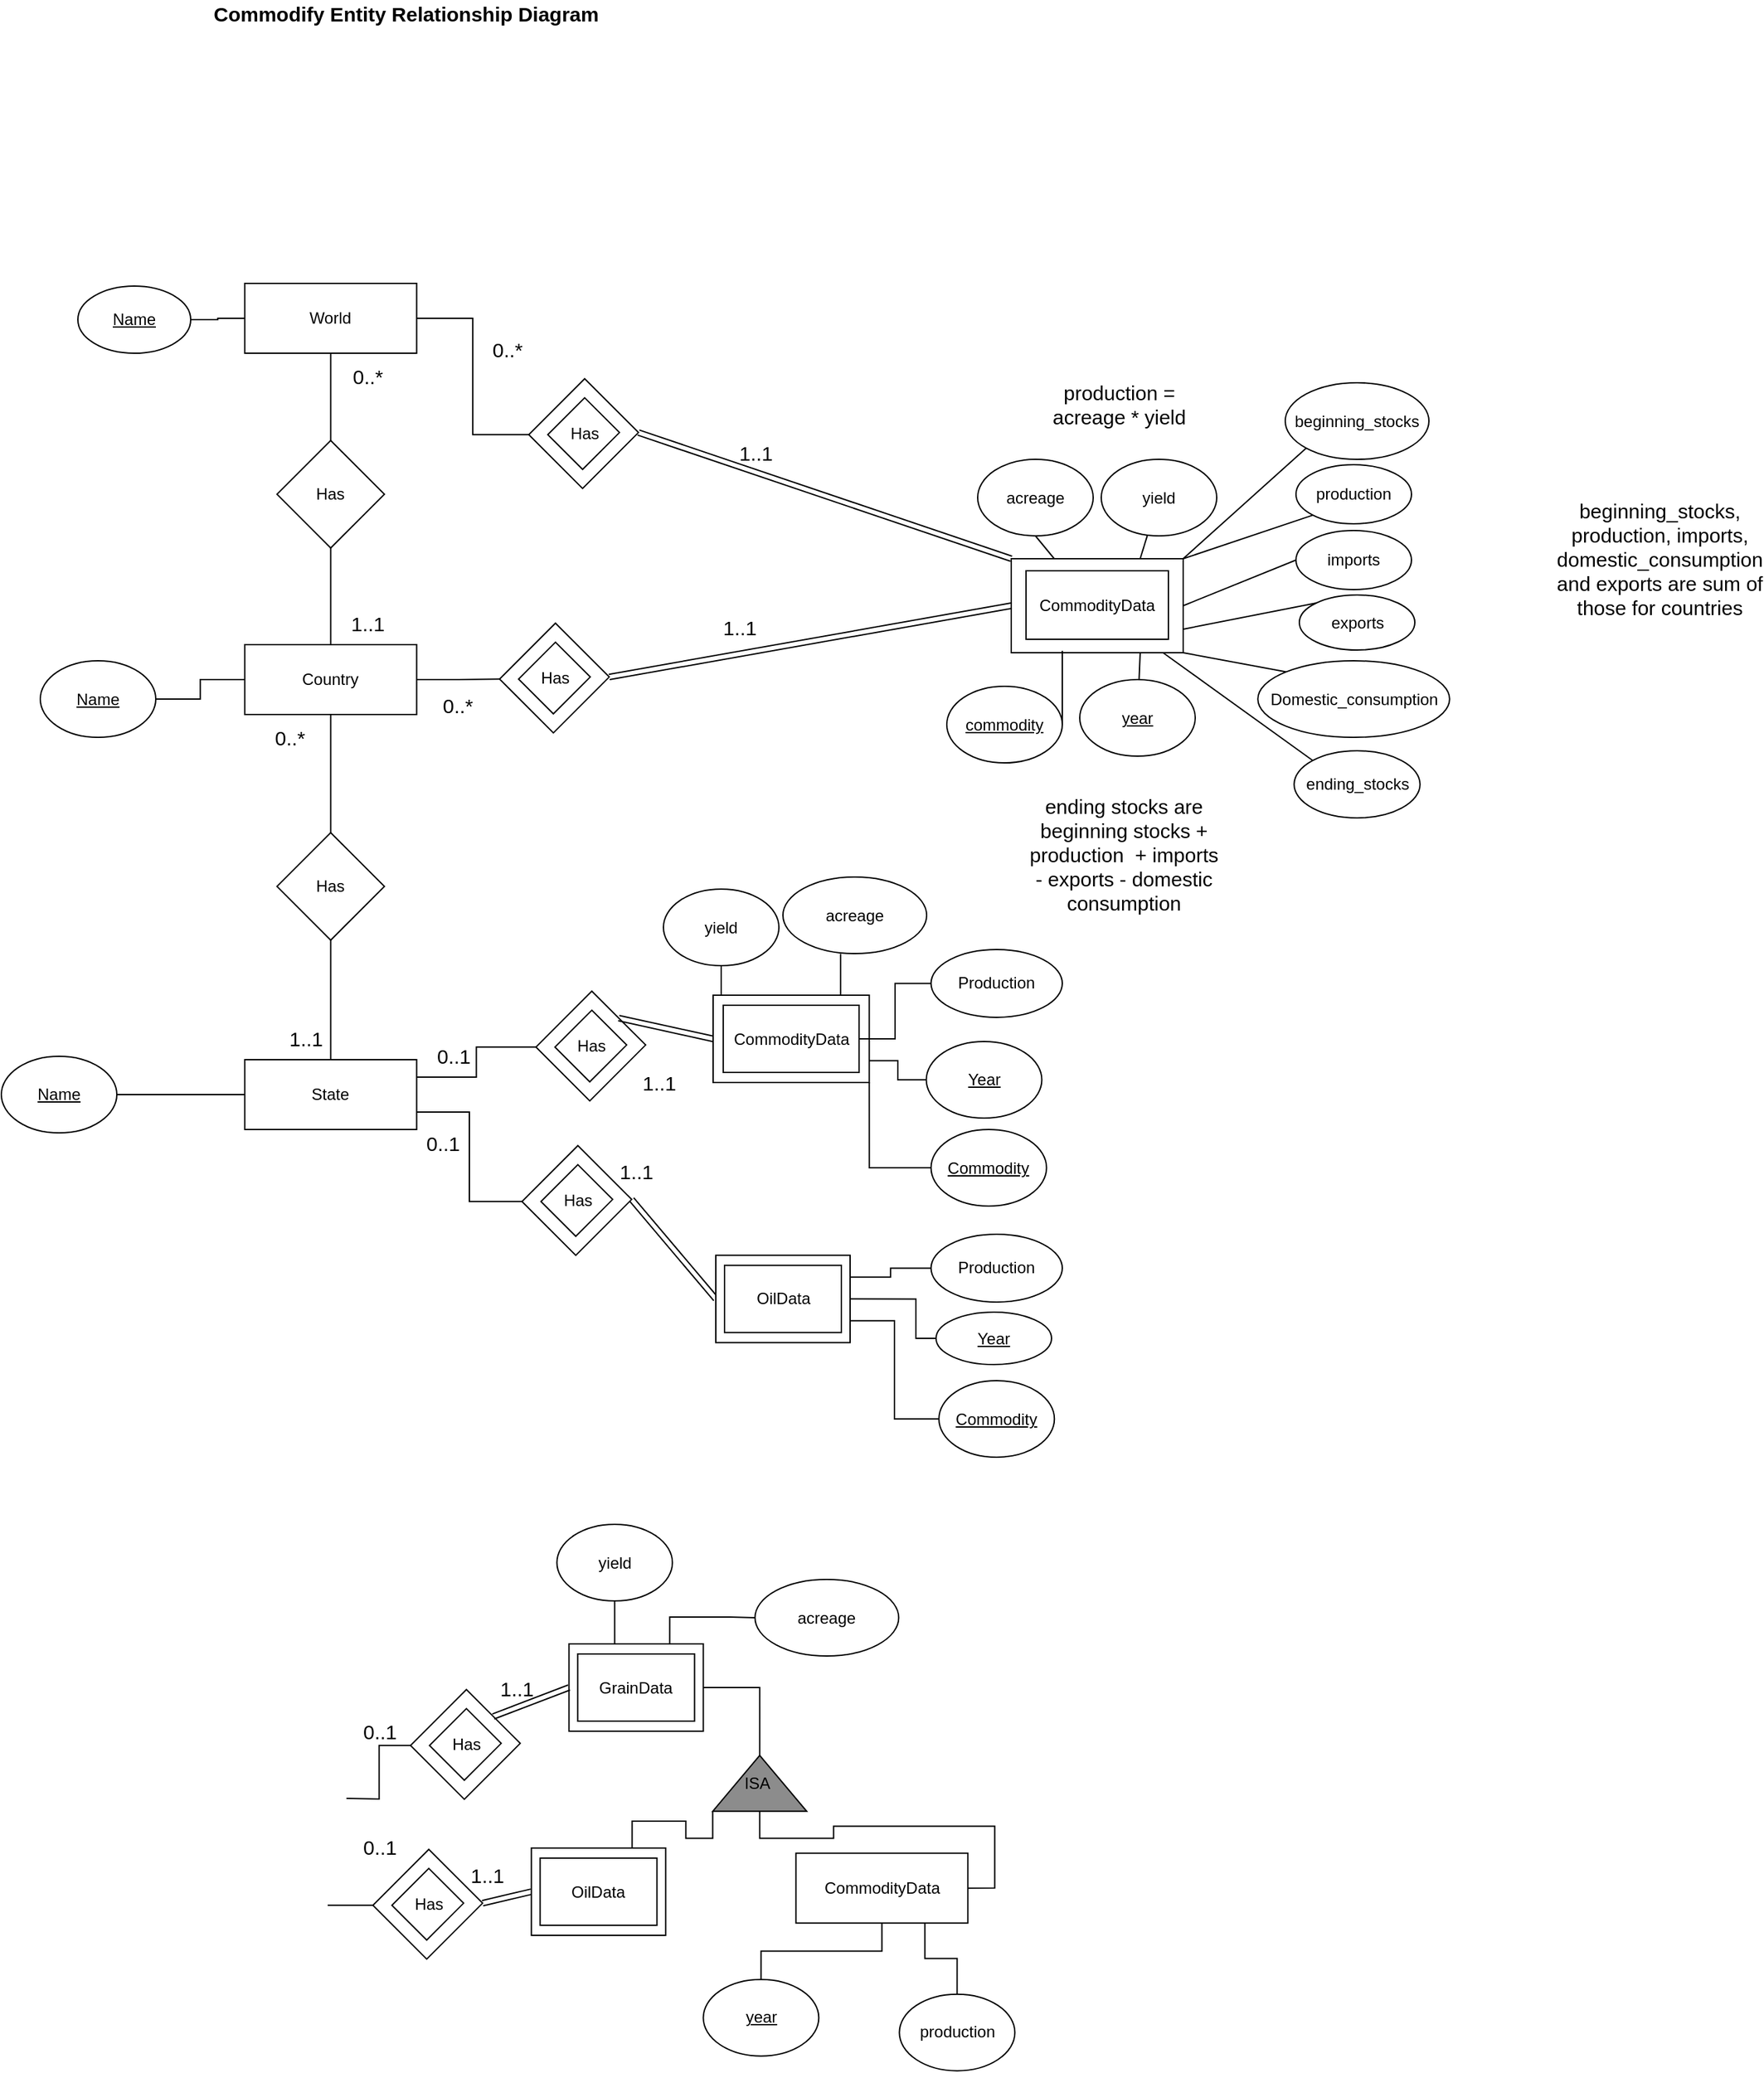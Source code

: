 <mxfile version="14.4.2" type="github">
  <diagram id="awrVuAoCNWXj-BxwwY8W" name="Page-1">
    <mxGraphModel dx="1673" dy="848" grid="0" gridSize="10" guides="1" tooltips="1" connect="1" arrows="1" fold="1" page="1" pageScale="1" pageWidth="850" pageHeight="1100" math="0" shadow="0">
      <root>
        <mxCell id="0" />
        <mxCell id="1" parent="0" />
        <mxCell id="FX2rXBRW-lGvqEh_019G-1" value="Commodify Entity Relationship Diagram" style="text;html=1;strokeColor=none;fillColor=none;align=center;verticalAlign=middle;whiteSpace=wrap;rounded=0;fontStyle=1;fontSize=15;" parent="1" vertex="1">
          <mxGeometry x="320.5" y="50" width="350.5" height="20" as="geometry" />
        </mxCell>
        <mxCell id="FX2rXBRW-lGvqEh_019G-6" value="&lt;u&gt;year&lt;/u&gt;" style="ellipse;whiteSpace=wrap;html=1;" parent="1" vertex="1">
          <mxGeometry x="998" y="556" width="86" height="57" as="geometry" />
        </mxCell>
        <mxCell id="FX2rXBRW-lGvqEh_019G-7" value="&lt;u&gt;commodity&lt;/u&gt;" style="ellipse;whiteSpace=wrap;html=1;" parent="1" vertex="1">
          <mxGeometry x="899" y="561" width="86" height="57" as="geometry" />
        </mxCell>
        <mxCell id="FX2rXBRW-lGvqEh_019G-8" value="beginning_stocks" style="ellipse;whiteSpace=wrap;html=1;" parent="1" vertex="1">
          <mxGeometry x="1151" y="335" width="107" height="57" as="geometry" />
        </mxCell>
        <mxCell id="FX2rXBRW-lGvqEh_019G-9" value="imports" style="ellipse;whiteSpace=wrap;html=1;" parent="1" vertex="1">
          <mxGeometry x="1159" y="445" width="86" height="44" as="geometry" />
        </mxCell>
        <mxCell id="FX2rXBRW-lGvqEh_019G-10" value="production" style="ellipse;whiteSpace=wrap;html=1;" parent="1" vertex="1">
          <mxGeometry x="1159.01" y="396" width="86" height="44" as="geometry" />
        </mxCell>
        <mxCell id="FX2rXBRW-lGvqEh_019G-11" value="exports" style="ellipse;whiteSpace=wrap;html=1;" parent="1" vertex="1">
          <mxGeometry x="1161.5" y="493" width="86" height="41" as="geometry" />
        </mxCell>
        <mxCell id="FX2rXBRW-lGvqEh_019G-12" value="" style="endArrow=none;html=1;entryX=0.75;entryY=1;entryDx=0;entryDy=0;" parent="1" source="FX2rXBRW-lGvqEh_019G-6" target="FX2rXBRW-lGvqEh_019G-5" edge="1">
          <mxGeometry width="50" height="50" relative="1" as="geometry">
            <mxPoint x="974" y="663" as="sourcePoint" />
            <mxPoint x="1024" y="613" as="targetPoint" />
          </mxGeometry>
        </mxCell>
        <mxCell id="FX2rXBRW-lGvqEh_019G-13" value="" style="endArrow=none;html=1;exitX=1;exitY=0.5;exitDx=0;exitDy=0;entryX=0.297;entryY=0.981;entryDx=0;entryDy=0;entryPerimeter=0;" parent="1" source="FX2rXBRW-lGvqEh_019G-7" target="FX2rXBRW-lGvqEh_019G-5" edge="1">
          <mxGeometry width="50" height="50" relative="1" as="geometry">
            <mxPoint x="897" y="455" as="sourcePoint" />
            <mxPoint x="978" y="523" as="targetPoint" />
          </mxGeometry>
        </mxCell>
        <mxCell id="FX2rXBRW-lGvqEh_019G-14" value="" style="endArrow=none;html=1;exitX=0;exitY=1;exitDx=0;exitDy=0;entryX=1;entryY=0;entryDx=0;entryDy=0;" parent="1" source="FX2rXBRW-lGvqEh_019G-8" edge="1" target="FX2rXBRW-lGvqEh_019G-5">
          <mxGeometry width="50" height="50" relative="1" as="geometry">
            <mxPoint x="906" y="443" as="sourcePoint" />
            <mxPoint x="1109" y="354" as="targetPoint" />
          </mxGeometry>
        </mxCell>
        <mxCell id="FX2rXBRW-lGvqEh_019G-15" value="" style="endArrow=none;html=1;fontSize=15;exitX=1;exitY=0;exitDx=0;exitDy=0;entryX=0;entryY=1;entryDx=0;entryDy=0;" parent="1" source="FX2rXBRW-lGvqEh_019G-5" target="FX2rXBRW-lGvqEh_019G-10" edge="1">
          <mxGeometry width="50" height="50" relative="1" as="geometry">
            <mxPoint x="975" y="650" as="sourcePoint" />
            <mxPoint x="1025" y="600" as="targetPoint" />
          </mxGeometry>
        </mxCell>
        <mxCell id="FX2rXBRW-lGvqEh_019G-16" value="" style="endArrow=none;html=1;fontSize=15;exitX=1;exitY=0.5;exitDx=0;exitDy=0;entryX=0;entryY=0.5;entryDx=0;entryDy=0;" parent="1" source="FX2rXBRW-lGvqEh_019G-5" target="FX2rXBRW-lGvqEh_019G-9" edge="1">
          <mxGeometry width="50" height="50" relative="1" as="geometry">
            <mxPoint x="975" y="650" as="sourcePoint" />
            <mxPoint x="1149" y="492" as="targetPoint" />
          </mxGeometry>
        </mxCell>
        <mxCell id="FX2rXBRW-lGvqEh_019G-17" value="" style="endArrow=none;html=1;fontSize=15;entryX=1;entryY=0.75;entryDx=0;entryDy=0;exitX=0;exitY=0;exitDx=0;exitDy=0;" parent="1" source="FX2rXBRW-lGvqEh_019G-11" target="FX2rXBRW-lGvqEh_019G-5" edge="1">
          <mxGeometry width="50" height="50" relative="1" as="geometry">
            <mxPoint x="1135" y="596" as="sourcePoint" />
            <mxPoint x="1025" y="600" as="targetPoint" />
          </mxGeometry>
        </mxCell>
        <mxCell id="FX2rXBRW-lGvqEh_019G-19" value="acreage" style="ellipse;whiteSpace=wrap;html=1;" parent="1" vertex="1">
          <mxGeometry x="922" y="392" width="86" height="57" as="geometry" />
        </mxCell>
        <mxCell id="FX2rXBRW-lGvqEh_019G-20" value="" style="endArrow=none;html=1;fontSize=15;exitX=0.25;exitY=0;exitDx=0;exitDy=0;entryX=0.5;entryY=1;entryDx=0;entryDy=0;" parent="1" source="FX2rXBRW-lGvqEh_019G-5" target="FX2rXBRW-lGvqEh_019G-19" edge="1">
          <mxGeometry width="50" height="50" relative="1" as="geometry">
            <mxPoint x="965" y="521" as="sourcePoint" />
            <mxPoint x="1015" y="471" as="targetPoint" />
          </mxGeometry>
        </mxCell>
        <mxCell id="FX2rXBRW-lGvqEh_019G-23" value="1..1" style="text;html=1;strokeColor=none;fillColor=none;align=center;verticalAlign=middle;whiteSpace=wrap;rounded=0;fontSize=15;" parent="1" vertex="1">
          <mxGeometry x="725" y="508" width="40" height="18" as="geometry" />
        </mxCell>
        <mxCell id="0lMx6nH-BZG6Sv3tBxdw-7" style="edgeStyle=orthogonalEdgeStyle;rounded=0;orthogonalLoop=1;jettySize=auto;html=1;exitX=1;exitY=0.5;exitDx=0;exitDy=0;entryX=0;entryY=0;entryDx=0;entryDy=0;entryPerimeter=0;endArrow=none;endFill=0;" edge="1" parent="1" target="0lMx6nH-BZG6Sv3tBxdw-5">
          <mxGeometry relative="1" as="geometry">
            <mxPoint x="451.94" y="1389" as="sourcePoint" />
          </mxGeometry>
        </mxCell>
        <mxCell id="FX2rXBRW-lGvqEh_019G-24" value="State" style="rounded=0;whiteSpace=wrap;html=1;" parent="1" vertex="1">
          <mxGeometry x="376.25" y="839" width="128" height="52" as="geometry" />
        </mxCell>
        <mxCell id="0lMx6nH-BZG6Sv3tBxdw-12" style="edgeStyle=orthogonalEdgeStyle;rounded=0;orthogonalLoop=1;jettySize=auto;html=1;exitX=0.5;exitY=0;exitDx=0;exitDy=0;entryX=0.5;entryY=1;entryDx=0;entryDy=0;endArrow=none;endFill=0;" edge="1" parent="1" source="FX2rXBRW-lGvqEh_019G-25" target="0lMx6nH-BZG6Sv3tBxdw-9">
          <mxGeometry relative="1" as="geometry" />
        </mxCell>
        <mxCell id="FX2rXBRW-lGvqEh_019G-25" value="&lt;u&gt;year&lt;/u&gt;" style="ellipse;whiteSpace=wrap;html=1;" parent="1" vertex="1">
          <mxGeometry x="717.69" y="1523.84" width="86" height="57" as="geometry" />
        </mxCell>
        <mxCell id="FX2rXBRW-lGvqEh_019G-27" value="acreage" style="ellipse;whiteSpace=wrap;html=1;" parent="1" vertex="1">
          <mxGeometry x="756.19" y="1226" width="107" height="57" as="geometry" />
        </mxCell>
        <mxCell id="FX2rXBRW-lGvqEh_019G-29" value="yield" style="ellipse;whiteSpace=wrap;html=1;" parent="1" vertex="1">
          <mxGeometry x="608.69" y="1185" width="86" height="57" as="geometry" />
        </mxCell>
        <mxCell id="FX2rXBRW-lGvqEh_019G-39" value="1..1" style="text;html=1;strokeColor=none;fillColor=none;align=center;verticalAlign=middle;whiteSpace=wrap;rounded=0;fontSize=15;" parent="1" vertex="1">
          <mxGeometry x="402.25" y="813" width="40" height="20" as="geometry" />
        </mxCell>
        <mxCell id="FX2rXBRW-lGvqEh_019G-40" value="" style="endArrow=none;html=1;fontSize=15;entryX=0.5;entryY=1;entryDx=0;entryDy=0;exitX=0.5;exitY=0;exitDx=0;exitDy=0;" parent="1" source="FX2rXBRW-lGvqEh_019G-24" target="0lMx6nH-BZG6Sv3tBxdw-49" edge="1">
          <mxGeometry width="50" height="50" relative="1" as="geometry">
            <mxPoint x="395" y="818" as="sourcePoint" />
            <mxPoint x="440.25" y="744.426" as="targetPoint" />
          </mxGeometry>
        </mxCell>
        <mxCell id="n6RVcKBgCD9liKFhx9LF-6" value="ending stocks are beginning stocks + production&amp;nbsp; + imports - exports - domestic consumption" style="text;html=1;strokeColor=none;fillColor=none;align=center;verticalAlign=middle;whiteSpace=wrap;rounded=0;fontSize=15;" parent="1" vertex="1">
          <mxGeometry x="959" y="624" width="144" height="123" as="geometry" />
        </mxCell>
        <mxCell id="n6RVcKBgCD9liKFhx9LF-8" value="yield" style="ellipse;whiteSpace=wrap;html=1;" parent="1" vertex="1">
          <mxGeometry x="1014" y="392" width="86" height="57" as="geometry" />
        </mxCell>
        <mxCell id="n6RVcKBgCD9liKFhx9LF-9" value="" style="endArrow=none;html=1;fontSize=15;exitX=0.75;exitY=0;exitDx=0;exitDy=0;" parent="1" source="FX2rXBRW-lGvqEh_019G-5" target="n6RVcKBgCD9liKFhx9LF-8" edge="1">
          <mxGeometry width="50" height="50" relative="1" as="geometry">
            <mxPoint x="1349" y="325" as="sourcePoint" />
            <mxPoint x="1252" y="367" as="targetPoint" />
          </mxGeometry>
        </mxCell>
        <mxCell id="n6RVcKBgCD9liKFhx9LF-11" value="production = acreage * yield" style="text;html=1;strokeColor=none;fillColor=none;align=center;verticalAlign=middle;whiteSpace=wrap;rounded=0;fontSize=15;" parent="1" vertex="1">
          <mxGeometry x="971" y="313" width="113" height="75" as="geometry" />
        </mxCell>
        <mxCell id="n6RVcKBgCD9liKFhx9LF-13" value="beginning_stocks, production, imports, domestic_consumption and exports are sum of those for countries" style="text;html=1;strokeColor=none;fillColor=none;align=center;verticalAlign=middle;whiteSpace=wrap;rounded=0;fontSize=15;" parent="1" vertex="1">
          <mxGeometry x="1356" y="401" width="148" height="129" as="geometry" />
        </mxCell>
        <mxCell id="n6RVcKBgCD9liKFhx9LF-16" value="ending_stocks" style="ellipse;whiteSpace=wrap;html=1;" parent="1" vertex="1">
          <mxGeometry x="1157.62" y="609" width="93.75" height="50" as="geometry" />
        </mxCell>
        <mxCell id="n6RVcKBgCD9liKFhx9LF-17" value="" style="endArrow=none;html=1;fontSize=15;exitX=0;exitY=0;exitDx=0;exitDy=0;entryX=0.883;entryY=1;entryDx=0;entryDy=0;entryPerimeter=0;" parent="1" source="n6RVcKBgCD9liKFhx9LF-16" target="FX2rXBRW-lGvqEh_019G-5" edge="1">
          <mxGeometry width="50" height="50" relative="1" as="geometry">
            <mxPoint x="975" y="348" as="sourcePoint" />
            <mxPoint x="1094" y="565" as="targetPoint" />
          </mxGeometry>
        </mxCell>
        <mxCell id="0lMx6nH-BZG6Sv3tBxdw-27" style="edgeStyle=orthogonalEdgeStyle;rounded=0;orthogonalLoop=1;jettySize=auto;html=1;exitX=0.5;exitY=0;exitDx=0;exitDy=0;entryX=0.75;entryY=1;entryDx=0;entryDy=0;endArrow=none;endFill=0;" edge="1" parent="1" source="n6RVcKBgCD9liKFhx9LF-20" target="0lMx6nH-BZG6Sv3tBxdw-9">
          <mxGeometry relative="1" as="geometry" />
        </mxCell>
        <mxCell id="n6RVcKBgCD9liKFhx9LF-20" value="production" style="ellipse;whiteSpace=wrap;html=1;" parent="1" vertex="1">
          <mxGeometry x="863.69" y="1534.84" width="86" height="57" as="geometry" />
        </mxCell>
        <mxCell id="0lMx6nH-BZG6Sv3tBxdw-3" style="edgeStyle=orthogonalEdgeStyle;rounded=0;orthogonalLoop=1;jettySize=auto;html=1;exitX=1;exitY=0.5;exitDx=0;exitDy=0;entryX=0;entryY=0.5;entryDx=0;entryDy=0;endArrow=none;endFill=0;" edge="1" parent="1" source="0lMx6nH-BZG6Sv3tBxdw-2" target="FX2rXBRW-lGvqEh_019G-24">
          <mxGeometry relative="1" as="geometry" />
        </mxCell>
        <mxCell id="0lMx6nH-BZG6Sv3tBxdw-2" value="&lt;u&gt;Name&lt;/u&gt;" style="ellipse;whiteSpace=wrap;html=1;" vertex="1" parent="1">
          <mxGeometry x="195" y="836.5" width="86" height="57" as="geometry" />
        </mxCell>
        <mxCell id="0lMx6nH-BZG6Sv3tBxdw-9" value="CommodityData" style="rounded=0;whiteSpace=wrap;html=1;" vertex="1" parent="1">
          <mxGeometry x="786.69" y="1429.84" width="128" height="52" as="geometry" />
        </mxCell>
        <mxCell id="0lMx6nH-BZG6Sv3tBxdw-13" value="" style="shape=link;html=1;rounded=0;endArrow=none;endFill=0;strokeColor=#000000;entryX=0;entryY=0.5;entryDx=0;entryDy=0;exitX=1;exitY=1;exitDx=0;exitDy=0;exitPerimeter=0;" edge="1" parent="1" source="0lMx6nH-BZG6Sv3tBxdw-61" target="0lMx6nH-BZG6Sv3tBxdw-29">
          <mxGeometry relative="1" as="geometry">
            <mxPoint x="683.44" y="1363" as="sourcePoint" />
            <mxPoint x="677.692" y="1305.571" as="targetPoint" />
          </mxGeometry>
        </mxCell>
        <mxCell id="0lMx6nH-BZG6Sv3tBxdw-16" style="edgeStyle=orthogonalEdgeStyle;rounded=0;orthogonalLoop=1;jettySize=auto;html=1;exitX=0.5;exitY=1;exitDx=0;exitDy=0;entryX=1;entryY=0.5;entryDx=0;entryDy=0;endArrow=none;endFill=0;exitPerimeter=0;" edge="1" parent="1" source="0lMx6nH-BZG6Sv3tBxdw-14" target="0lMx6nH-BZG6Sv3tBxdw-9">
          <mxGeometry relative="1" as="geometry" />
        </mxCell>
        <mxCell id="0lMx6nH-BZG6Sv3tBxdw-17" value="" style="group" vertex="1" connectable="0" parent="1">
          <mxGeometry x="724.69" y="1357" width="70" height="41.68" as="geometry" />
        </mxCell>
        <mxCell id="0lMx6nH-BZG6Sv3tBxdw-14" value="" style="verticalLabelPosition=bottom;verticalAlign=top;html=1;shape=mxgraph.basic.acute_triangle;dx=0.5;fillColor=#8C8C8C;" vertex="1" parent="0lMx6nH-BZG6Sv3tBxdw-17">
          <mxGeometry width="70" height="41.68" as="geometry" />
        </mxCell>
        <mxCell id="0lMx6nH-BZG6Sv3tBxdw-15" value="ISA" style="text;html=1;strokeColor=none;fillColor=none;align=center;verticalAlign=middle;whiteSpace=wrap;rounded=0;" vertex="1" parent="0lMx6nH-BZG6Sv3tBxdw-17">
          <mxGeometry x="13" y="10.84" width="40" height="20" as="geometry" />
        </mxCell>
        <mxCell id="0lMx6nH-BZG6Sv3tBxdw-18" value="" style="group" vertex="1" connectable="0" parent="1">
          <mxGeometry x="499.688" y="1308.003" width="81.664" height="81.664" as="geometry" />
        </mxCell>
        <mxCell id="0lMx6nH-BZG6Sv3tBxdw-5" value="" style="verticalLabelPosition=bottom;verticalAlign=top;html=1;shape=mxgraph.basic.frame;dx=10;rotation=-45;" vertex="1" parent="0lMx6nH-BZG6Sv3tBxdw-18">
          <mxGeometry x="11.412" y="12.507" width="58.84" height="56.65" as="geometry" />
        </mxCell>
        <mxCell id="0lMx6nH-BZG6Sv3tBxdw-6" value="Has" style="text;html=1;align=center;verticalAlign=middle;resizable=0;points=[];autosize=1;" vertex="1" parent="0lMx6nH-BZG6Sv3tBxdw-18">
          <mxGeometry x="20.832" y="30.827" width="40" height="20" as="geometry" />
        </mxCell>
        <mxCell id="0lMx6nH-BZG6Sv3tBxdw-23" value="" style="group" vertex="1" connectable="0" parent="1">
          <mxGeometry x="617.69" y="1274" width="100" height="65" as="geometry" />
        </mxCell>
        <mxCell id="0lMx6nH-BZG6Sv3tBxdw-21" value="" style="rounded=0;whiteSpace=wrap;html=1;" vertex="1" parent="0lMx6nH-BZG6Sv3tBxdw-23">
          <mxGeometry width="100" height="65" as="geometry" />
        </mxCell>
        <mxCell id="0lMx6nH-BZG6Sv3tBxdw-22" value="GrainData" style="whiteSpace=wrap;html=1;fillColor=#FFFFFF;" vertex="1" parent="0lMx6nH-BZG6Sv3tBxdw-23">
          <mxGeometry x="6.5" y="7.5" width="87" height="50" as="geometry" />
        </mxCell>
        <mxCell id="0lMx6nH-BZG6Sv3tBxdw-26" style="edgeStyle=orthogonalEdgeStyle;rounded=0;orthogonalLoop=1;jettySize=auto;html=1;exitX=1;exitY=0.5;exitDx=0;exitDy=0;entryX=0;entryY=0;entryDx=35;entryDy=0;entryPerimeter=0;endArrow=none;endFill=0;" edge="1" parent="1" source="0lMx6nH-BZG6Sv3tBxdw-21" target="0lMx6nH-BZG6Sv3tBxdw-14">
          <mxGeometry relative="1" as="geometry" />
        </mxCell>
        <mxCell id="0lMx6nH-BZG6Sv3tBxdw-28" value="" style="group" vertex="1" connectable="0" parent="1">
          <mxGeometry x="589.69" y="1426" width="100" height="65" as="geometry" />
        </mxCell>
        <mxCell id="0lMx6nH-BZG6Sv3tBxdw-29" value="" style="rounded=0;whiteSpace=wrap;html=1;" vertex="1" parent="0lMx6nH-BZG6Sv3tBxdw-28">
          <mxGeometry width="100" height="65" as="geometry" />
        </mxCell>
        <mxCell id="0lMx6nH-BZG6Sv3tBxdw-30" value="OilData" style="whiteSpace=wrap;html=1;fillColor=#FFFFFF;" vertex="1" parent="0lMx6nH-BZG6Sv3tBxdw-28">
          <mxGeometry x="6.5" y="7.5" width="87" height="50" as="geometry" />
        </mxCell>
        <mxCell id="0lMx6nH-BZG6Sv3tBxdw-39" value="" style="shape=link;html=1;rounded=0;endArrow=none;endFill=0;strokeColor=#000000;entryX=1;entryY=0.5;entryDx=0;entryDy=0;exitX=0;exitY=0.5;exitDx=0;exitDy=0;entryPerimeter=0;" edge="1" parent="1" source="0lMx6nH-BZG6Sv3tBxdw-21" target="0lMx6nH-BZG6Sv3tBxdw-5">
          <mxGeometry relative="1" as="geometry">
            <mxPoint x="595.352" y="1398.231" as="sourcePoint" />
            <mxPoint x="599.69" y="1468.5" as="targetPoint" />
          </mxGeometry>
        </mxCell>
        <mxCell id="0lMx6nH-BZG6Sv3tBxdw-40" style="edgeStyle=orthogonalEdgeStyle;rounded=0;orthogonalLoop=1;jettySize=auto;html=1;exitX=0;exitY=1;exitDx=0;exitDy=0;exitPerimeter=0;entryX=0.75;entryY=0;entryDx=0;entryDy=0;endArrow=none;endFill=0;" edge="1" parent="1" source="0lMx6nH-BZG6Sv3tBxdw-14" target="0lMx6nH-BZG6Sv3tBxdw-29">
          <mxGeometry relative="1" as="geometry" />
        </mxCell>
        <mxCell id="0lMx6nH-BZG6Sv3tBxdw-41" style="edgeStyle=orthogonalEdgeStyle;rounded=0;orthogonalLoop=1;jettySize=auto;html=1;exitX=0.5;exitY=0;exitDx=0;exitDy=0;entryX=0.5;entryY=1;entryDx=0;entryDy=0;endArrow=none;endFill=0;" edge="1" parent="1" source="0lMx6nH-BZG6Sv3tBxdw-21" target="FX2rXBRW-lGvqEh_019G-29">
          <mxGeometry relative="1" as="geometry" />
        </mxCell>
        <mxCell id="0lMx6nH-BZG6Sv3tBxdw-42" style="edgeStyle=orthogonalEdgeStyle;rounded=0;orthogonalLoop=1;jettySize=auto;html=1;exitX=0.75;exitY=0;exitDx=0;exitDy=0;entryX=0;entryY=0.5;entryDx=0;entryDy=0;endArrow=none;endFill=0;" edge="1" parent="1" source="0lMx6nH-BZG6Sv3tBxdw-21" target="FX2rXBRW-lGvqEh_019G-27">
          <mxGeometry relative="1" as="geometry" />
        </mxCell>
        <mxCell id="0lMx6nH-BZG6Sv3tBxdw-43" value="0..1" style="text;html=1;strokeColor=none;fillColor=none;align=center;verticalAlign=middle;whiteSpace=wrap;rounded=0;fontSize=15;" vertex="1" parent="1">
          <mxGeometry x="457.19" y="1329" width="40" height="20" as="geometry" />
        </mxCell>
        <mxCell id="0lMx6nH-BZG6Sv3tBxdw-44" value="1..1" style="text;html=1;strokeColor=none;fillColor=none;align=center;verticalAlign=middle;whiteSpace=wrap;rounded=0;fontSize=15;" vertex="1" parent="1">
          <mxGeometry x="558.69" y="1296.5" width="40" height="20" as="geometry" />
        </mxCell>
        <mxCell id="0lMx6nH-BZG6Sv3tBxdw-45" value="1..1" style="text;html=1;strokeColor=none;fillColor=none;align=center;verticalAlign=middle;whiteSpace=wrap;rounded=0;fontSize=15;" vertex="1" parent="1">
          <mxGeometry x="536.69" y="1436" width="40" height="20" as="geometry" />
        </mxCell>
        <mxCell id="0lMx6nH-BZG6Sv3tBxdw-55" value="" style="edgeStyle=orthogonalEdgeStyle;rounded=0;orthogonalLoop=1;jettySize=auto;html=1;endArrow=none;endFill=0;" edge="1" parent="1" source="0lMx6nH-BZG6Sv3tBxdw-47" target="0lMx6nH-BZG6Sv3tBxdw-54">
          <mxGeometry relative="1" as="geometry" />
        </mxCell>
        <mxCell id="0lMx6nH-BZG6Sv3tBxdw-68" style="edgeStyle=orthogonalEdgeStyle;rounded=0;orthogonalLoop=1;jettySize=auto;html=1;exitX=1;exitY=0.5;exitDx=0;exitDy=0;entryX=0;entryY=0;entryDx=0;entryDy=0;entryPerimeter=0;endArrow=none;endFill=0;" edge="1" parent="1" source="0lMx6nH-BZG6Sv3tBxdw-47" target="0lMx6nH-BZG6Sv3tBxdw-66">
          <mxGeometry relative="1" as="geometry" />
        </mxCell>
        <mxCell id="0lMx6nH-BZG6Sv3tBxdw-74" value="" style="edgeStyle=orthogonalEdgeStyle;rounded=0;orthogonalLoop=1;jettySize=auto;html=1;endArrow=none;endFill=0;entryX=0.5;entryY=1;entryDx=0;entryDy=0;" edge="1" parent="1" source="0lMx6nH-BZG6Sv3tBxdw-47" target="0lMx6nH-BZG6Sv3tBxdw-82">
          <mxGeometry relative="1" as="geometry" />
        </mxCell>
        <mxCell id="0lMx6nH-BZG6Sv3tBxdw-47" value="Country" style="rounded=0;whiteSpace=wrap;html=1;" vertex="1" parent="1">
          <mxGeometry x="376.25" y="530" width="128" height="52" as="geometry" />
        </mxCell>
        <mxCell id="0lMx6nH-BZG6Sv3tBxdw-52" value="" style="edgeStyle=orthogonalEdgeStyle;rounded=0;orthogonalLoop=1;jettySize=auto;html=1;endArrow=none;endFill=0;" edge="1" parent="1" source="0lMx6nH-BZG6Sv3tBxdw-49" target="0lMx6nH-BZG6Sv3tBxdw-47">
          <mxGeometry relative="1" as="geometry" />
        </mxCell>
        <mxCell id="0lMx6nH-BZG6Sv3tBxdw-49" value="Has" style="rhombus;whiteSpace=wrap;html=1;rounded=0;" vertex="1" parent="1">
          <mxGeometry x="400.25" y="670" width="80" height="80" as="geometry" />
        </mxCell>
        <mxCell id="0lMx6nH-BZG6Sv3tBxdw-53" value="0..*" style="text;html=1;strokeColor=none;fillColor=none;align=center;verticalAlign=middle;whiteSpace=wrap;rounded=0;fontSize=15;" vertex="1" parent="1">
          <mxGeometry x="390" y="589" width="40" height="20" as="geometry" />
        </mxCell>
        <mxCell id="0lMx6nH-BZG6Sv3tBxdw-54" value="&lt;u&gt;Name&lt;/u&gt;" style="ellipse;whiteSpace=wrap;html=1;" vertex="1" parent="1">
          <mxGeometry x="224" y="542" width="86" height="57" as="geometry" />
        </mxCell>
        <mxCell id="0lMx6nH-BZG6Sv3tBxdw-60" value="" style="group" vertex="1" connectable="0" parent="1">
          <mxGeometry x="471.688" y="1427.003" width="81.664" height="81.664" as="geometry" />
        </mxCell>
        <mxCell id="0lMx6nH-BZG6Sv3tBxdw-61" value="" style="verticalLabelPosition=bottom;verticalAlign=top;html=1;shape=mxgraph.basic.frame;dx=10;rotation=-45;" vertex="1" parent="0lMx6nH-BZG6Sv3tBxdw-60">
          <mxGeometry x="11.412" y="12.507" width="58.84" height="56.65" as="geometry" />
        </mxCell>
        <mxCell id="0lMx6nH-BZG6Sv3tBxdw-62" value="Has" style="text;html=1;align=center;verticalAlign=middle;resizable=0;points=[];autosize=1;" vertex="1" parent="0lMx6nH-BZG6Sv3tBxdw-60">
          <mxGeometry x="20.832" y="30.827" width="40" height="20" as="geometry" />
        </mxCell>
        <mxCell id="0lMx6nH-BZG6Sv3tBxdw-64" value="0..1" style="text;html=1;strokeColor=none;fillColor=none;align=center;verticalAlign=middle;whiteSpace=wrap;rounded=0;fontSize=15;" vertex="1" parent="1">
          <mxGeometry x="457.19" y="1415" width="40" height="20" as="geometry" />
        </mxCell>
        <mxCell id="0lMx6nH-BZG6Sv3tBxdw-65" value="" style="group" vertex="1" connectable="0" parent="1">
          <mxGeometry x="565.998" y="514.003" width="81.664" height="81.664" as="geometry" />
        </mxCell>
        <mxCell id="0lMx6nH-BZG6Sv3tBxdw-66" value="" style="verticalLabelPosition=bottom;verticalAlign=top;html=1;shape=mxgraph.basic.frame;dx=10;rotation=-45;" vertex="1" parent="0lMx6nH-BZG6Sv3tBxdw-65">
          <mxGeometry x="11.412" y="12.507" width="58.84" height="56.65" as="geometry" />
        </mxCell>
        <mxCell id="0lMx6nH-BZG6Sv3tBxdw-67" value="Has" style="text;html=1;align=center;verticalAlign=middle;resizable=0;points=[];autosize=1;" vertex="1" parent="0lMx6nH-BZG6Sv3tBxdw-65">
          <mxGeometry x="20.832" y="30.827" width="40" height="20" as="geometry" />
        </mxCell>
        <mxCell id="0lMx6nH-BZG6Sv3tBxdw-71" value="" style="shape=link;html=1;rounded=0;endArrow=none;endFill=0;strokeColor=#000000;entryX=0;entryY=0.5;entryDx=0;entryDy=0;exitX=1;exitY=1;exitDx=0;exitDy=0;exitPerimeter=0;" edge="1" parent="1" source="0lMx6nH-BZG6Sv3tBxdw-66" target="FX2rXBRW-lGvqEh_019G-5">
          <mxGeometry relative="1" as="geometry">
            <mxPoint x="615.662" y="953.061" as="sourcePoint" />
            <mxPoint x="652" y="944.5" as="targetPoint" />
          </mxGeometry>
        </mxCell>
        <mxCell id="0lMx6nH-BZG6Sv3tBxdw-72" value="0..*" style="text;html=1;strokeColor=none;fillColor=none;align=center;verticalAlign=middle;whiteSpace=wrap;rounded=0;fontSize=15;" vertex="1" parent="1">
          <mxGeometry x="515" y="564.5" width="40" height="20" as="geometry" />
        </mxCell>
        <mxCell id="0lMx6nH-BZG6Sv3tBxdw-85" value="" style="edgeStyle=orthogonalEdgeStyle;rounded=0;orthogonalLoop=1;jettySize=auto;html=1;endArrow=none;endFill=0;" edge="1" parent="1" source="0lMx6nH-BZG6Sv3tBxdw-73" target="0lMx6nH-BZG6Sv3tBxdw-84">
          <mxGeometry relative="1" as="geometry" />
        </mxCell>
        <mxCell id="0lMx6nH-BZG6Sv3tBxdw-73" value="World" style="rounded=0;whiteSpace=wrap;html=1;" vertex="1" parent="1">
          <mxGeometry x="376.25" y="261" width="128" height="52" as="geometry" />
        </mxCell>
        <mxCell id="0lMx6nH-BZG6Sv3tBxdw-76" value="Domestic_consumption" style="ellipse;whiteSpace=wrap;html=1;" vertex="1" parent="1">
          <mxGeometry x="1130.63" y="542" width="142.76" height="57" as="geometry" />
        </mxCell>
        <mxCell id="0lMx6nH-BZG6Sv3tBxdw-77" value="" style="endArrow=none;html=1;fontSize=15;exitX=0;exitY=0;exitDx=0;exitDy=0;entryX=1;entryY=1;entryDx=0;entryDy=0;" edge="1" parent="1" source="0lMx6nH-BZG6Sv3tBxdw-76" target="FX2rXBRW-lGvqEh_019G-5">
          <mxGeometry width="50" height="50" relative="1" as="geometry">
            <mxPoint x="980.98" y="294" as="sourcePoint" />
            <mxPoint x="1066.004" y="464" as="targetPoint" />
          </mxGeometry>
        </mxCell>
        <mxCell id="0lMx6nH-BZG6Sv3tBxdw-82" value="Has" style="rhombus;whiteSpace=wrap;html=1;rounded=0;" vertex="1" parent="1">
          <mxGeometry x="400.25" y="378" width="80" height="80" as="geometry" />
        </mxCell>
        <mxCell id="0lMx6nH-BZG6Sv3tBxdw-83" value="" style="edgeStyle=orthogonalEdgeStyle;rounded=0;orthogonalLoop=1;jettySize=auto;html=1;endArrow=none;endFill=0;entryX=0.5;entryY=0;entryDx=0;entryDy=0;exitX=0.5;exitY=1;exitDx=0;exitDy=0;" edge="1" parent="1" source="0lMx6nH-BZG6Sv3tBxdw-73" target="0lMx6nH-BZG6Sv3tBxdw-82">
          <mxGeometry relative="1" as="geometry">
            <mxPoint x="450.25" y="540" as="sourcePoint" />
            <mxPoint x="450.25" y="445" as="targetPoint" />
          </mxGeometry>
        </mxCell>
        <mxCell id="0lMx6nH-BZG6Sv3tBxdw-84" value="&lt;u&gt;Name&lt;/u&gt;" style="ellipse;whiteSpace=wrap;html=1;rounded=0;" vertex="1" parent="1">
          <mxGeometry x="252" y="263" width="84" height="50" as="geometry" />
        </mxCell>
        <mxCell id="0lMx6nH-BZG6Sv3tBxdw-86" value="1..1" style="text;html=1;strokeColor=none;fillColor=none;align=center;verticalAlign=middle;whiteSpace=wrap;rounded=0;fontSize=15;" vertex="1" parent="1">
          <mxGeometry x="448" y="503.5" width="40" height="20" as="geometry" />
        </mxCell>
        <mxCell id="0lMx6nH-BZG6Sv3tBxdw-87" value="0..*" style="text;html=1;strokeColor=none;fillColor=none;align=center;verticalAlign=middle;whiteSpace=wrap;rounded=0;fontSize=15;" vertex="1" parent="1">
          <mxGeometry x="448" y="320" width="40" height="20" as="geometry" />
        </mxCell>
        <mxCell id="0lMx6nH-BZG6Sv3tBxdw-88" value="1..1" style="text;html=1;strokeColor=none;fillColor=none;align=center;verticalAlign=middle;whiteSpace=wrap;rounded=0;fontSize=15;" vertex="1" parent="1">
          <mxGeometry x="737" y="378" width="40" height="18" as="geometry" />
        </mxCell>
        <mxCell id="0lMx6nH-BZG6Sv3tBxdw-89" style="edgeStyle=orthogonalEdgeStyle;rounded=0;orthogonalLoop=1;jettySize=auto;html=1;exitX=1;exitY=0.5;exitDx=0;exitDy=0;entryX=0;entryY=0;entryDx=0;entryDy=0;entryPerimeter=0;endArrow=none;endFill=0;" edge="1" parent="1" target="0lMx6nH-BZG6Sv3tBxdw-91" source="0lMx6nH-BZG6Sv3tBxdw-73">
          <mxGeometry relative="1" as="geometry">
            <mxPoint x="526" y="374.0" as="sourcePoint" />
          </mxGeometry>
        </mxCell>
        <mxCell id="0lMx6nH-BZG6Sv3tBxdw-90" value="" style="group" vertex="1" connectable="0" parent="1">
          <mxGeometry x="587.748" y="332.003" width="81.664" height="81.664" as="geometry" />
        </mxCell>
        <mxCell id="0lMx6nH-BZG6Sv3tBxdw-91" value="" style="verticalLabelPosition=bottom;verticalAlign=top;html=1;shape=mxgraph.basic.frame;dx=10;rotation=-45;" vertex="1" parent="0lMx6nH-BZG6Sv3tBxdw-90">
          <mxGeometry x="11.412" y="12.507" width="58.84" height="56.65" as="geometry" />
        </mxCell>
        <mxCell id="0lMx6nH-BZG6Sv3tBxdw-92" value="Has" style="text;html=1;align=center;verticalAlign=middle;resizable=0;points=[];autosize=1;" vertex="1" parent="0lMx6nH-BZG6Sv3tBxdw-90">
          <mxGeometry x="20.832" y="30.827" width="40" height="20" as="geometry" />
        </mxCell>
        <mxCell id="0lMx6nH-BZG6Sv3tBxdw-93" value="" style="shape=link;html=1;rounded=0;endArrow=none;endFill=0;strokeColor=#000000;entryX=0;entryY=0;entryDx=0;entryDy=0;exitX=1;exitY=1;exitDx=0;exitDy=0;exitPerimeter=0;" edge="1" parent="1" source="0lMx6nH-BZG6Sv3tBxdw-91" target="FX2rXBRW-lGvqEh_019G-5">
          <mxGeometry relative="1" as="geometry">
            <mxPoint x="637.412" y="771.061" as="sourcePoint" />
            <mxPoint x="968.75" y="310.0" as="targetPoint" />
          </mxGeometry>
        </mxCell>
        <mxCell id="0lMx6nH-BZG6Sv3tBxdw-94" value="0..*" style="text;html=1;strokeColor=none;fillColor=none;align=center;verticalAlign=middle;whiteSpace=wrap;rounded=0;fontSize=15;" vertex="1" parent="1">
          <mxGeometry x="552" y="300" width="40" height="20" as="geometry" />
        </mxCell>
        <mxCell id="0lMx6nH-BZG6Sv3tBxdw-96" style="edgeStyle=orthogonalEdgeStyle;rounded=0;orthogonalLoop=1;jettySize=auto;html=1;exitX=0;exitY=0;exitDx=0;exitDy=0;exitPerimeter=0;endArrow=none;endFill=0;" edge="1" parent="1" source="0lMx6nH-BZG6Sv3tBxdw-61">
          <mxGeometry relative="1" as="geometry">
            <mxPoint x="437.999" y="1468.059" as="targetPoint" />
          </mxGeometry>
        </mxCell>
        <mxCell id="0lMx6nH-BZG6Sv3tBxdw-98" value="" style="group" vertex="1" connectable="0" parent="1">
          <mxGeometry x="947" y="466" width="128" height="70" as="geometry" />
        </mxCell>
        <mxCell id="FX2rXBRW-lGvqEh_019G-5" value="" style="rounded=0;whiteSpace=wrap;html=1;fillColor=none;" parent="0lMx6nH-BZG6Sv3tBxdw-98" vertex="1">
          <mxGeometry width="128" height="70" as="geometry" />
        </mxCell>
        <mxCell id="0lMx6nH-BZG6Sv3tBxdw-97" value="CommodityData" style="rounded=0;whiteSpace=wrap;html=1;" vertex="1" parent="0lMx6nH-BZG6Sv3tBxdw-98">
          <mxGeometry x="11" y="9" width="106" height="51" as="geometry" />
        </mxCell>
        <mxCell id="0lMx6nH-BZG6Sv3tBxdw-99" style="edgeStyle=orthogonalEdgeStyle;rounded=0;orthogonalLoop=1;jettySize=auto;html=1;exitX=1;exitY=0.25;exitDx=0;exitDy=0;entryX=0;entryY=0;entryDx=0;entryDy=0;entryPerimeter=0;endArrow=none;endFill=0;" edge="1" parent="1" target="0lMx6nH-BZG6Sv3tBxdw-106" source="FX2rXBRW-lGvqEh_019G-24">
          <mxGeometry relative="1" as="geometry">
            <mxPoint x="558" y="938" as="sourcePoint" />
          </mxGeometry>
        </mxCell>
        <mxCell id="0lMx6nH-BZG6Sv3tBxdw-100" value="acreage" style="ellipse;whiteSpace=wrap;html=1;" vertex="1" parent="1">
          <mxGeometry x="777" y="703" width="107" height="57" as="geometry" />
        </mxCell>
        <mxCell id="0lMx6nH-BZG6Sv3tBxdw-101" value="yield" style="ellipse;whiteSpace=wrap;html=1;" vertex="1" parent="1">
          <mxGeometry x="688" y="712" width="86" height="57" as="geometry" />
        </mxCell>
        <mxCell id="0lMx6nH-BZG6Sv3tBxdw-105" value="" style="group" vertex="1" connectable="0" parent="1">
          <mxGeometry x="593.088" y="788.003" width="81.664" height="81.664" as="geometry" />
        </mxCell>
        <mxCell id="0lMx6nH-BZG6Sv3tBxdw-106" value="" style="verticalLabelPosition=bottom;verticalAlign=top;html=1;shape=mxgraph.basic.frame;dx=10;rotation=-45;" vertex="1" parent="0lMx6nH-BZG6Sv3tBxdw-105">
          <mxGeometry x="11.412" y="12.507" width="58.84" height="56.65" as="geometry" />
        </mxCell>
        <mxCell id="0lMx6nH-BZG6Sv3tBxdw-107" value="Has" style="text;html=1;align=center;verticalAlign=middle;resizable=0;points=[];autosize=1;" vertex="1" parent="0lMx6nH-BZG6Sv3tBxdw-105">
          <mxGeometry x="20.832" y="30.827" width="40" height="20" as="geometry" />
        </mxCell>
        <mxCell id="0lMx6nH-BZG6Sv3tBxdw-108" value="" style="group" vertex="1" connectable="0" parent="1">
          <mxGeometry x="725" y="791" width="116.25" height="65" as="geometry" />
        </mxCell>
        <mxCell id="0lMx6nH-BZG6Sv3tBxdw-109" value="" style="rounded=0;whiteSpace=wrap;html=1;" vertex="1" parent="0lMx6nH-BZG6Sv3tBxdw-108">
          <mxGeometry width="116.25" height="65" as="geometry" />
        </mxCell>
        <mxCell id="0lMx6nH-BZG6Sv3tBxdw-110" value="CommodityData" style="whiteSpace=wrap;html=1;fillColor=#FFFFFF;" vertex="1" parent="0lMx6nH-BZG6Sv3tBxdw-108">
          <mxGeometry x="7.556" y="7.5" width="101.138" height="50" as="geometry" />
        </mxCell>
        <mxCell id="0lMx6nH-BZG6Sv3tBxdw-112" value="" style="shape=link;html=1;rounded=0;endArrow=none;endFill=0;strokeColor=#000000;entryX=1;entryY=0.5;entryDx=0;entryDy=0;exitX=0;exitY=0.5;exitDx=0;exitDy=0;entryPerimeter=0;" edge="1" parent="1" source="0lMx6nH-BZG6Sv3tBxdw-109" target="0lMx6nH-BZG6Sv3tBxdw-106">
          <mxGeometry relative="1" as="geometry">
            <mxPoint x="701.412" y="947.231" as="sourcePoint" />
            <mxPoint x="705.75" y="1017.5" as="targetPoint" />
          </mxGeometry>
        </mxCell>
        <mxCell id="0lMx6nH-BZG6Sv3tBxdw-113" style="edgeStyle=orthogonalEdgeStyle;rounded=0;orthogonalLoop=1;jettySize=auto;html=1;exitX=0.25;exitY=0;exitDx=0;exitDy=0;entryX=0.5;entryY=1;entryDx=0;entryDy=0;endArrow=none;endFill=0;" edge="1" parent="1" source="0lMx6nH-BZG6Sv3tBxdw-109" target="0lMx6nH-BZG6Sv3tBxdw-101">
          <mxGeometry relative="1" as="geometry" />
        </mxCell>
        <mxCell id="0lMx6nH-BZG6Sv3tBxdw-114" style="edgeStyle=orthogonalEdgeStyle;rounded=0;orthogonalLoop=1;jettySize=auto;html=1;exitX=0.75;exitY=0;exitDx=0;exitDy=0;entryX=0.401;entryY=1.004;entryDx=0;entryDy=0;endArrow=none;endFill=0;entryPerimeter=0;" edge="1" parent="1" source="0lMx6nH-BZG6Sv3tBxdw-109" target="0lMx6nH-BZG6Sv3tBxdw-100">
          <mxGeometry relative="1" as="geometry" />
        </mxCell>
        <mxCell id="0lMx6nH-BZG6Sv3tBxdw-115" value="0..1" style="text;html=1;strokeColor=none;fillColor=none;align=center;verticalAlign=middle;whiteSpace=wrap;rounded=0;fontSize=15;" vertex="1" parent="1">
          <mxGeometry x="512" y="825.5" width="40" height="20" as="geometry" />
        </mxCell>
        <mxCell id="0lMx6nH-BZG6Sv3tBxdw-116" value="1..1" style="text;html=1;strokeColor=none;fillColor=none;align=center;verticalAlign=middle;whiteSpace=wrap;rounded=0;fontSize=15;" vertex="1" parent="1">
          <mxGeometry x="664.75" y="845.5" width="40" height="20" as="geometry" />
        </mxCell>
        <mxCell id="0lMx6nH-BZG6Sv3tBxdw-121" value="Production" style="ellipse;whiteSpace=wrap;html=1;fillColor=#FFFFFF;" vertex="1" parent="1">
          <mxGeometry x="887.26" y="757" width="97.74" height="50.5" as="geometry" />
        </mxCell>
        <mxCell id="0lMx6nH-BZG6Sv3tBxdw-122" value="" style="edgeStyle=orthogonalEdgeStyle;rounded=0;orthogonalLoop=1;jettySize=auto;html=1;endArrow=none;endFill=0;" edge="1" parent="1" source="0lMx6nH-BZG6Sv3tBxdw-110" target="0lMx6nH-BZG6Sv3tBxdw-121">
          <mxGeometry relative="1" as="geometry" />
        </mxCell>
        <mxCell id="0lMx6nH-BZG6Sv3tBxdw-123" value="&lt;u&gt;Year&lt;/u&gt;" style="ellipse;whiteSpace=wrap;html=1;" vertex="1" parent="1">
          <mxGeometry x="883.75" y="825.5" width="86" height="57" as="geometry" />
        </mxCell>
        <mxCell id="0lMx6nH-BZG6Sv3tBxdw-124" style="edgeStyle=orthogonalEdgeStyle;rounded=0;orthogonalLoop=1;jettySize=auto;html=1;exitX=1;exitY=0.75;exitDx=0;exitDy=0;entryX=0;entryY=0.5;entryDx=0;entryDy=0;endArrow=none;endFill=0;" edge="1" parent="1" source="0lMx6nH-BZG6Sv3tBxdw-109" target="0lMx6nH-BZG6Sv3tBxdw-123">
          <mxGeometry relative="1" as="geometry" />
        </mxCell>
        <mxCell id="0lMx6nH-BZG6Sv3tBxdw-125" value="&lt;u&gt;Commodity&lt;/u&gt;" style="ellipse;whiteSpace=wrap;html=1;" vertex="1" parent="1">
          <mxGeometry x="887.26" y="891" width="86" height="57" as="geometry" />
        </mxCell>
        <mxCell id="0lMx6nH-BZG6Sv3tBxdw-126" style="edgeStyle=orthogonalEdgeStyle;rounded=0;orthogonalLoop=1;jettySize=auto;html=1;exitX=1;exitY=1;exitDx=0;exitDy=0;entryX=0;entryY=0.5;entryDx=0;entryDy=0;endArrow=none;endFill=0;" edge="1" parent="1" source="0lMx6nH-BZG6Sv3tBxdw-109" target="0lMx6nH-BZG6Sv3tBxdw-125">
          <mxGeometry relative="1" as="geometry" />
        </mxCell>
        <mxCell id="0lMx6nH-BZG6Sv3tBxdw-127" value="" style="shape=link;html=1;rounded=0;endArrow=none;endFill=0;strokeColor=#000000;entryX=0;entryY=0.5;entryDx=0;entryDy=0;exitX=1;exitY=1;exitDx=0;exitDy=0;exitPerimeter=0;" edge="1" parent="1" source="0lMx6nH-BZG6Sv3tBxdw-133" target="0lMx6nH-BZG6Sv3tBxdw-129">
          <mxGeometry relative="1" as="geometry">
            <mxPoint x="794.44" y="839" as="sourcePoint" />
            <mxPoint x="788.692" y="781.571" as="targetPoint" />
          </mxGeometry>
        </mxCell>
        <mxCell id="0lMx6nH-BZG6Sv3tBxdw-128" value="" style="group;rotation=90;" vertex="1" connectable="0" parent="1">
          <mxGeometry x="727" y="984.67" width="100" height="65" as="geometry" />
        </mxCell>
        <mxCell id="0lMx6nH-BZG6Sv3tBxdw-129" value="" style="rounded=0;whiteSpace=wrap;html=1;" vertex="1" parent="0lMx6nH-BZG6Sv3tBxdw-128">
          <mxGeometry width="100" height="65" as="geometry" />
        </mxCell>
        <mxCell id="0lMx6nH-BZG6Sv3tBxdw-130" value="OilData" style="whiteSpace=wrap;html=1;fillColor=#FFFFFF;" vertex="1" parent="0lMx6nH-BZG6Sv3tBxdw-128">
          <mxGeometry x="6.5" y="7.5" width="87" height="50" as="geometry" />
        </mxCell>
        <mxCell id="0lMx6nH-BZG6Sv3tBxdw-131" value="1..1" style="text;html=1;strokeColor=none;fillColor=none;align=center;verticalAlign=middle;whiteSpace=wrap;rounded=0;fontSize=15;" vertex="1" parent="1">
          <mxGeometry x="647.69" y="912" width="40" height="20" as="geometry" />
        </mxCell>
        <mxCell id="0lMx6nH-BZG6Sv3tBxdw-132" value="" style="group" vertex="1" connectable="0" parent="1">
          <mxGeometry x="582.688" y="903.003" width="81.664" height="81.664" as="geometry" />
        </mxCell>
        <mxCell id="0lMx6nH-BZG6Sv3tBxdw-133" value="" style="verticalLabelPosition=bottom;verticalAlign=top;html=1;shape=mxgraph.basic.frame;dx=10;rotation=-45;" vertex="1" parent="0lMx6nH-BZG6Sv3tBxdw-132">
          <mxGeometry x="11.412" y="12.507" width="58.84" height="56.65" as="geometry" />
        </mxCell>
        <mxCell id="0lMx6nH-BZG6Sv3tBxdw-134" value="Has" style="text;html=1;align=center;verticalAlign=middle;resizable=0;points=[];autosize=1;" vertex="1" parent="0lMx6nH-BZG6Sv3tBxdw-132">
          <mxGeometry x="20.832" y="30.827" width="40" height="20" as="geometry" />
        </mxCell>
        <mxCell id="0lMx6nH-BZG6Sv3tBxdw-135" value="0..1" style="text;html=1;strokeColor=none;fillColor=none;align=center;verticalAlign=middle;whiteSpace=wrap;rounded=0;fontSize=15;" vertex="1" parent="1">
          <mxGeometry x="504.25" y="891" width="40" height="20" as="geometry" />
        </mxCell>
        <mxCell id="0lMx6nH-BZG6Sv3tBxdw-136" style="edgeStyle=orthogonalEdgeStyle;rounded=0;orthogonalLoop=1;jettySize=auto;html=1;exitX=0;exitY=0;exitDx=0;exitDy=0;exitPerimeter=0;endArrow=none;endFill=0;entryX=1;entryY=0.75;entryDx=0;entryDy=0;" edge="1" parent="1" source="0lMx6nH-BZG6Sv3tBxdw-133" target="FX2rXBRW-lGvqEh_019G-24">
          <mxGeometry relative="1" as="geometry">
            <mxPoint x="548.999" y="944.059" as="targetPoint" />
          </mxGeometry>
        </mxCell>
        <mxCell id="0lMx6nH-BZG6Sv3tBxdw-139" value="Production" style="ellipse;whiteSpace=wrap;html=1;fillColor=#FFFFFF;" vertex="1" parent="1">
          <mxGeometry x="887.26" y="969" width="97.74" height="50.5" as="geometry" />
        </mxCell>
        <mxCell id="0lMx6nH-BZG6Sv3tBxdw-141" value="&lt;u&gt;Year&lt;/u&gt;" style="ellipse;whiteSpace=wrap;html=1;" vertex="1" parent="1">
          <mxGeometry x="891" y="1027" width="86" height="39" as="geometry" />
        </mxCell>
        <mxCell id="0lMx6nH-BZG6Sv3tBxdw-142" style="edgeStyle=orthogonalEdgeStyle;rounded=0;orthogonalLoop=1;jettySize=auto;html=1;exitX=1;exitY=0.5;exitDx=0;exitDy=0;entryX=0;entryY=0.5;entryDx=0;entryDy=0;endArrow=none;endFill=0;" edge="1" parent="1" target="0lMx6nH-BZG6Sv3tBxdw-141" source="0lMx6nH-BZG6Sv3tBxdw-129">
          <mxGeometry relative="1" as="geometry">
            <mxPoint x="841.25" y="1051.75" as="sourcePoint" />
            <Array as="points">
              <mxPoint x="876" y="1017" />
              <mxPoint x="876" y="1046" />
            </Array>
          </mxGeometry>
        </mxCell>
        <mxCell id="0lMx6nH-BZG6Sv3tBxdw-143" value="&lt;u&gt;Commodity&lt;/u&gt;" style="ellipse;whiteSpace=wrap;html=1;" vertex="1" parent="1">
          <mxGeometry x="893.13" y="1078" width="86" height="57" as="geometry" />
        </mxCell>
        <mxCell id="0lMx6nH-BZG6Sv3tBxdw-144" style="edgeStyle=orthogonalEdgeStyle;rounded=0;orthogonalLoop=1;jettySize=auto;html=1;exitX=1;exitY=0.75;exitDx=0;exitDy=0;entryX=0;entryY=0.5;entryDx=0;entryDy=0;endArrow=none;endFill=0;" edge="1" parent="1" target="0lMx6nH-BZG6Sv3tBxdw-143" source="0lMx6nH-BZG6Sv3tBxdw-129">
          <mxGeometry relative="1" as="geometry">
            <mxPoint x="841.25" y="1068.0" as="sourcePoint" />
          </mxGeometry>
        </mxCell>
        <mxCell id="0lMx6nH-BZG6Sv3tBxdw-148" style="edgeStyle=orthogonalEdgeStyle;rounded=0;orthogonalLoop=1;jettySize=auto;html=1;exitX=1;exitY=0.25;exitDx=0;exitDy=0;entryX=0;entryY=0.5;entryDx=0;entryDy=0;endArrow=none;endFill=0;" edge="1" parent="1" source="0lMx6nH-BZG6Sv3tBxdw-129" target="0lMx6nH-BZG6Sv3tBxdw-139">
          <mxGeometry relative="1" as="geometry" />
        </mxCell>
      </root>
    </mxGraphModel>
  </diagram>
</mxfile>
